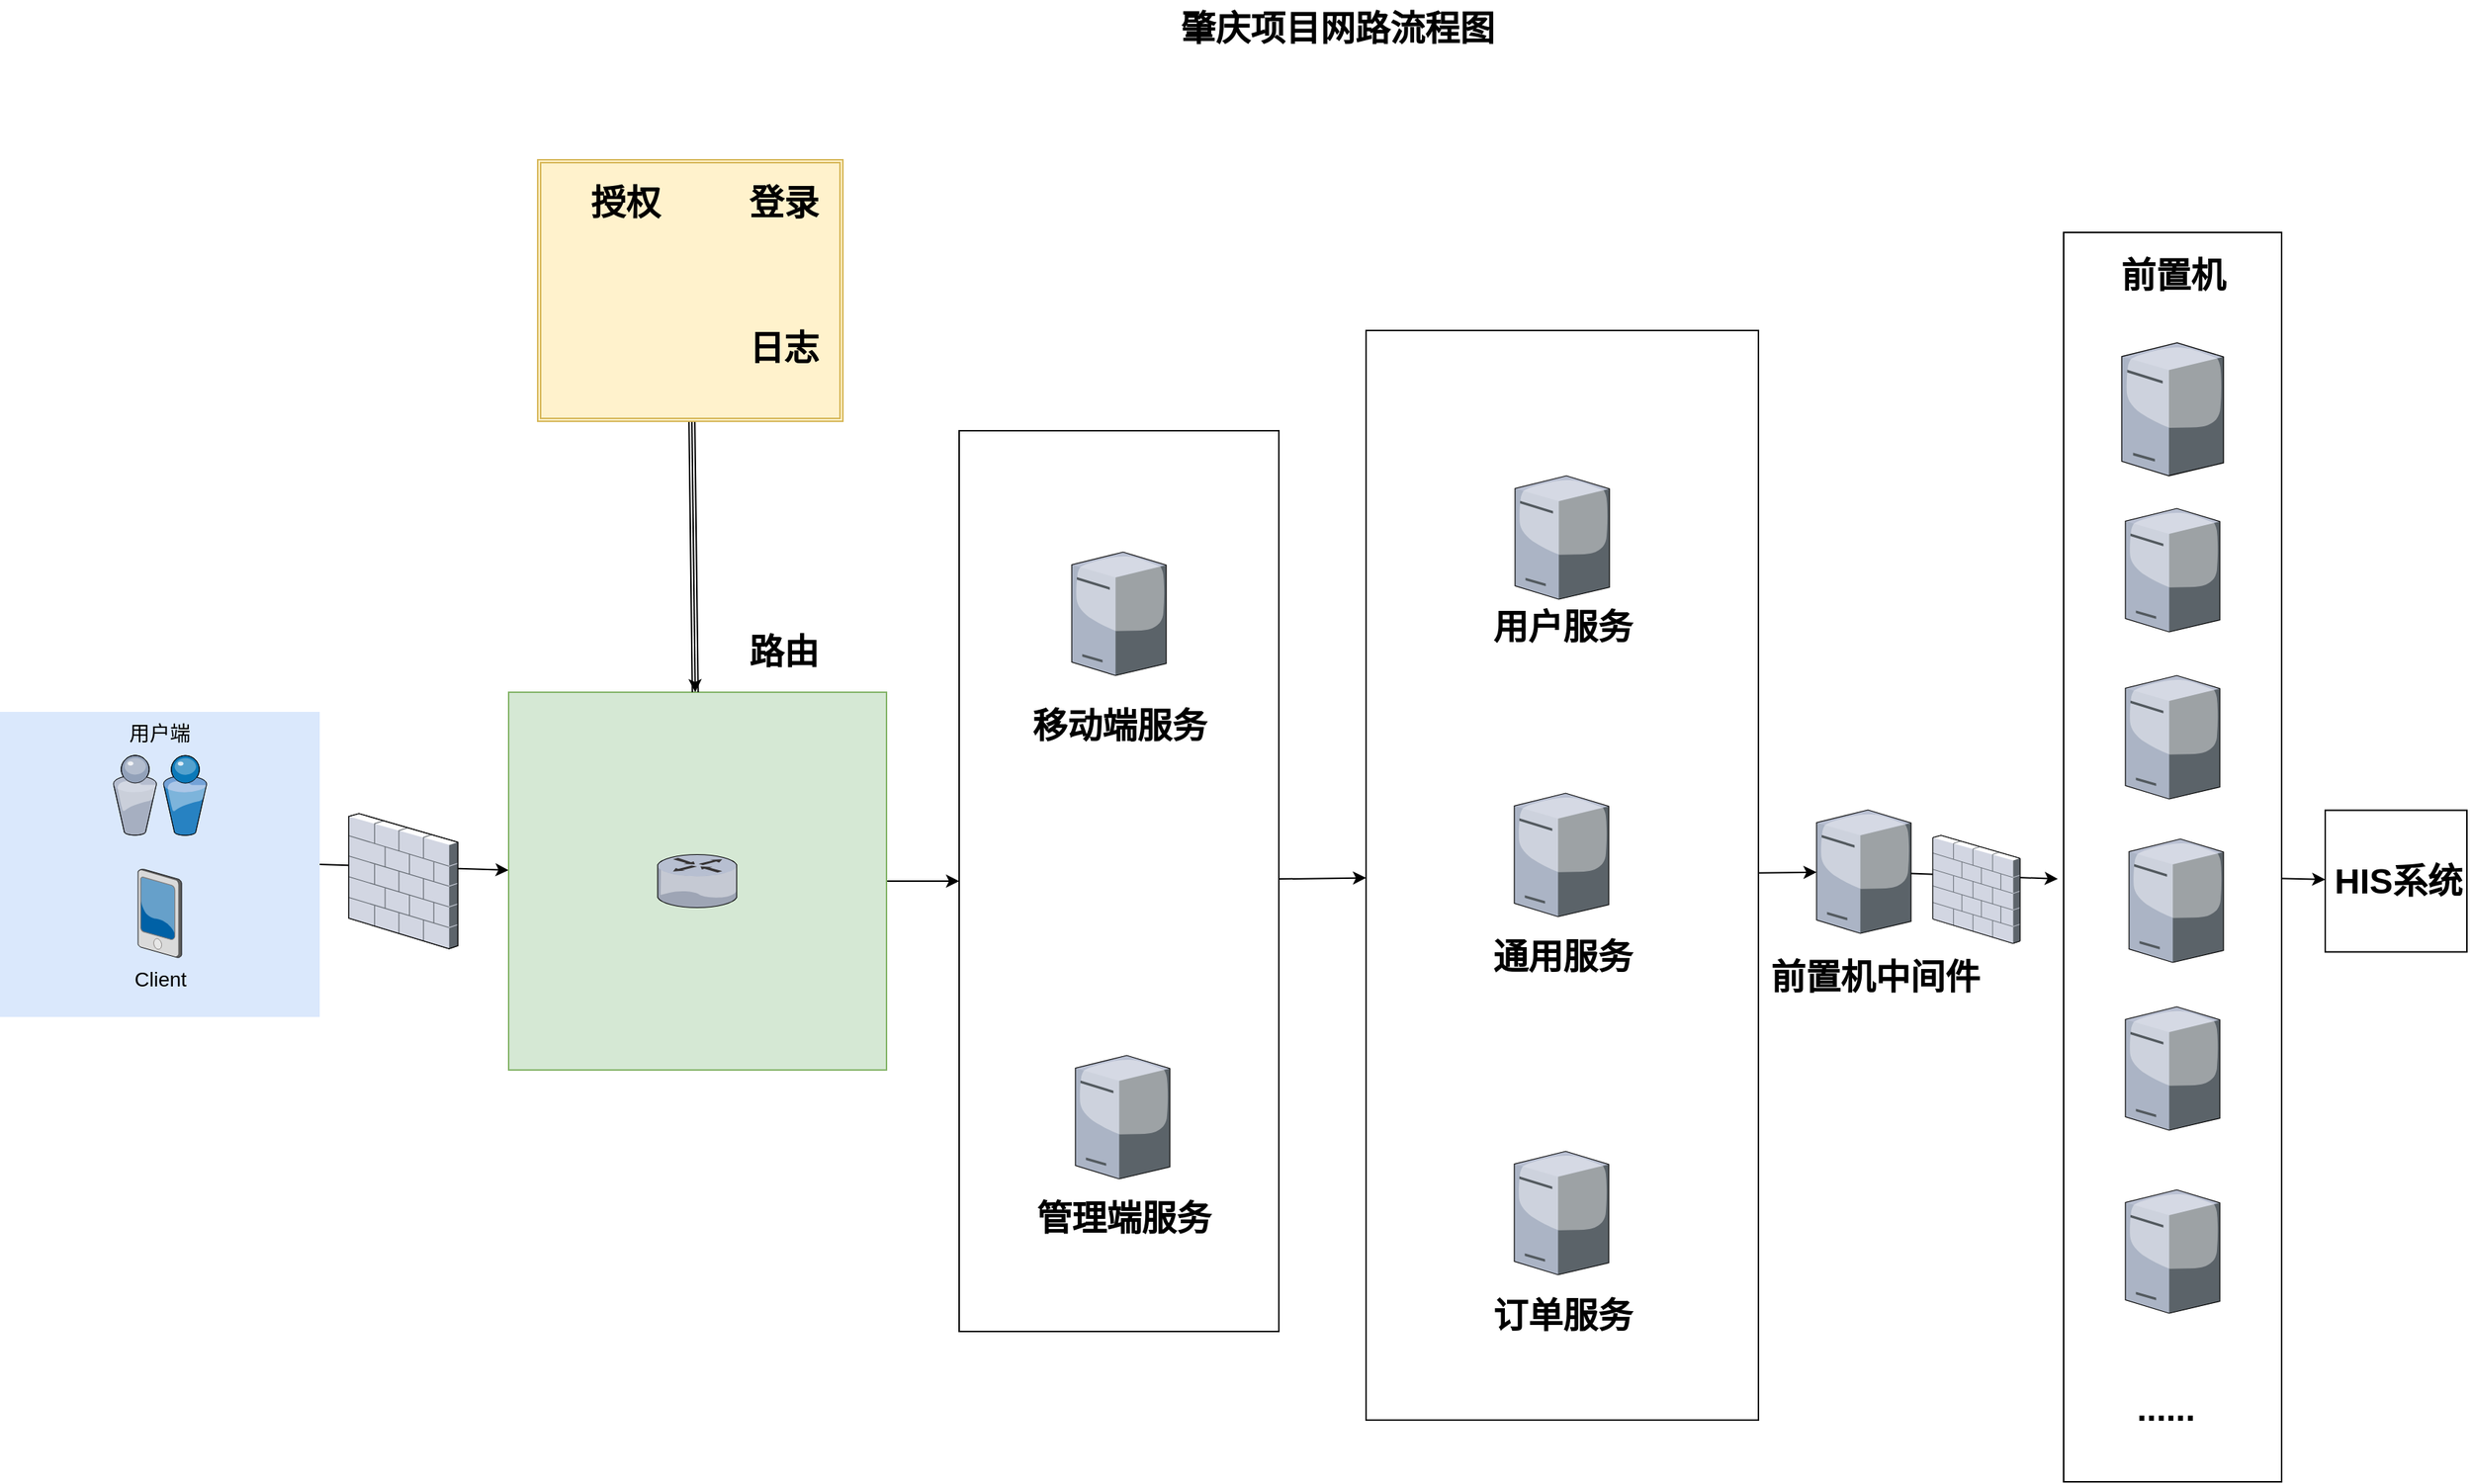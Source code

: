 <mxfile version="13.8.0" type="github">
  <diagram name="Page-1" id="e3a06f82-3646-2815-327d-82caf3d4e204">
    <mxGraphModel dx="2031" dy="1134" grid="1" gridSize="10" guides="1" tooltips="1" connect="1" arrows="1" fold="1" page="1" pageScale="1.5" pageWidth="1169" pageHeight="826" background="none" math="0" shadow="0">
      <root>
        <mxCell id="0" style=";html=1;" />
        <mxCell id="1" style=";html=1;" parent="0" />
        <mxCell id="p6bUg2uWIaqTIdtSCgMk-10" style="edgeStyle=none;rounded=0;orthogonalLoop=1;jettySize=auto;html=1;exitX=1;exitY=0.5;exitDx=0;exitDy=0;entryX=0;entryY=0.471;entryDx=0;entryDy=0;entryPerimeter=0;" edge="1" parent="1" source="6a7d8f32e03d9370-58" target="p6bUg2uWIaqTIdtSCgMk-4">
          <mxGeometry relative="1" as="geometry" />
        </mxCell>
        <mxCell id="6a7d8f32e03d9370-58" value="用户端" style="whiteSpace=wrap;html=1;fillColor=#dae8fc;fontSize=14;strokeColor=none;verticalAlign=top;" parent="1" vertex="1">
          <mxGeometry x="10" y="520" width="220" height="210" as="geometry" />
        </mxCell>
        <mxCell id="6a7d8f32e03d9370-6" value="Client" style="verticalLabelPosition=bottom;aspect=fixed;html=1;verticalAlign=top;strokeColor=none;shape=mxgraph.citrix.pda;fillColor=#66B2FF;gradientColor=#0066CC;fontSize=14;" parent="1" vertex="1">
          <mxGeometry x="105.0" y="628.25" width="30" height="61" as="geometry" />
        </mxCell>
        <mxCell id="6a7d8f32e03d9370-62" value="肇庆项目网路流程图" style="text;strokeColor=none;fillColor=none;html=1;fontSize=24;fontStyle=1;verticalAlign=middle;align=center;" parent="1" vertex="1">
          <mxGeometry x="499" y="30" width="861" height="40" as="geometry" />
        </mxCell>
        <mxCell id="p6bUg2uWIaqTIdtSCgMk-41" value="" style="edgeStyle=none;rounded=0;orthogonalLoop=1;jettySize=auto;html=1;strokeColor=#000000;fontSize=24;" edge="1" parent="1" source="p6bUg2uWIaqTIdtSCgMk-4" target="p6bUg2uWIaqTIdtSCgMk-27">
          <mxGeometry relative="1" as="geometry" />
        </mxCell>
        <mxCell id="p6bUg2uWIaqTIdtSCgMk-4" value="" style="whiteSpace=wrap;html=1;aspect=fixed;fillColor=#d5e8d4;strokeColor=#82b366;" vertex="1" parent="1">
          <mxGeometry x="360" y="506.5" width="260" height="260" as="geometry" />
        </mxCell>
        <mxCell id="p6bUg2uWIaqTIdtSCgMk-5" value="" style="verticalLabelPosition=bottom;aspect=fixed;html=1;verticalAlign=top;strokeColor=none;align=center;outlineConnect=0;shape=mxgraph.citrix.users;" vertex="1" parent="1">
          <mxGeometry x="87.75" y="550" width="64.5" height="55" as="geometry" />
        </mxCell>
        <mxCell id="p6bUg2uWIaqTIdtSCgMk-6" value="" style="verticalLabelPosition=bottom;aspect=fixed;html=1;verticalAlign=top;strokeColor=none;align=center;outlineConnect=0;shape=mxgraph.citrix.router;" vertex="1" parent="1">
          <mxGeometry x="462.5" y="618.25" width="55" height="36.5" as="geometry" />
        </mxCell>
        <mxCell id="p6bUg2uWIaqTIdtSCgMk-14" value="" style="rounded=0;orthogonalLoop=1;jettySize=auto;html=1;" edge="1" parent="1" source="p6bUg2uWIaqTIdtSCgMk-8" target="p6bUg2uWIaqTIdtSCgMk-4">
          <mxGeometry relative="1" as="geometry" />
        </mxCell>
        <mxCell id="p6bUg2uWIaqTIdtSCgMk-15" value="" style="edgeStyle=none;rounded=0;orthogonalLoop=1;jettySize=auto;html=1;shape=link;" edge="1" parent="1" source="p6bUg2uWIaqTIdtSCgMk-8" target="p6bUg2uWIaqTIdtSCgMk-4">
          <mxGeometry relative="1" as="geometry" />
        </mxCell>
        <mxCell id="p6bUg2uWIaqTIdtSCgMk-8" value="" style="shape=ext;double=1;rounded=0;whiteSpace=wrap;html=1;fillColor=#fff2cc;strokeColor=#d6b656;" vertex="1" parent="1">
          <mxGeometry x="380" y="140" width="210" height="180" as="geometry" />
        </mxCell>
        <mxCell id="p6bUg2uWIaqTIdtSCgMk-17" value="授权" style="text;strokeColor=none;fillColor=none;html=1;fontSize=24;fontStyle=1;verticalAlign=middle;align=center;" vertex="1" parent="1">
          <mxGeometry x="390" y="150" width="100" height="40" as="geometry" />
        </mxCell>
        <mxCell id="p6bUg2uWIaqTIdtSCgMk-19" value="日志" style="text;strokeColor=none;fillColor=none;html=1;fontSize=24;fontStyle=1;verticalAlign=middle;align=center;" vertex="1" parent="1">
          <mxGeometry x="499" y="250" width="100" height="40" as="geometry" />
        </mxCell>
        <mxCell id="p6bUg2uWIaqTIdtSCgMk-20" value="登录" style="text;strokeColor=none;fillColor=none;html=1;fontSize=24;fontStyle=1;verticalAlign=middle;align=center;" vertex="1" parent="1">
          <mxGeometry x="499" y="150" width="100" height="40" as="geometry" />
        </mxCell>
        <mxCell id="p6bUg2uWIaqTIdtSCgMk-21" value="路由" style="text;strokeColor=none;fillColor=none;html=1;fontSize=24;fontStyle=1;verticalAlign=middle;align=center;" vertex="1" parent="1">
          <mxGeometry x="499" y="450" width="100" height="58" as="geometry" />
        </mxCell>
        <mxCell id="p6bUg2uWIaqTIdtSCgMk-23" value="" style="verticalLabelPosition=bottom;aspect=fixed;html=1;verticalAlign=top;strokeColor=none;align=center;outlineConnect=0;shape=mxgraph.citrix.firewall;fontSize=24;" vertex="1" parent="1">
          <mxGeometry x="250" y="590" width="75" height="93" as="geometry" />
        </mxCell>
        <mxCell id="p6bUg2uWIaqTIdtSCgMk-40" value="" style="edgeStyle=none;rounded=0;orthogonalLoop=1;jettySize=auto;html=1;strokeColor=#000000;fontSize=24;" edge="1" parent="1" source="p6bUg2uWIaqTIdtSCgMk-27" target="p6bUg2uWIaqTIdtSCgMk-36">
          <mxGeometry relative="1" as="geometry" />
        </mxCell>
        <mxCell id="p6bUg2uWIaqTIdtSCgMk-27" value="" style="rounded=0;whiteSpace=wrap;html=1;fontSize=24;" vertex="1" parent="1">
          <mxGeometry x="670" y="326.5" width="220" height="620" as="geometry" />
        </mxCell>
        <mxCell id="p6bUg2uWIaqTIdtSCgMk-28" value="" style="verticalLabelPosition=bottom;aspect=fixed;html=1;verticalAlign=top;strokeColor=none;align=center;outlineConnect=0;shape=mxgraph.citrix.license_server;fontSize=24;" vertex="1" parent="1">
          <mxGeometry x="747.5" y="410" width="65" height="85" as="geometry" />
        </mxCell>
        <mxCell id="p6bUg2uWIaqTIdtSCgMk-29" value="" style="verticalLabelPosition=bottom;aspect=fixed;html=1;verticalAlign=top;strokeColor=none;align=center;outlineConnect=0;shape=mxgraph.citrix.license_server;fontSize=24;" vertex="1" parent="1">
          <mxGeometry x="750" y="756.5" width="65" height="85" as="geometry" />
        </mxCell>
        <mxCell id="p6bUg2uWIaqTIdtSCgMk-32" value="移动端服务" style="text;strokeColor=none;fillColor=none;html=1;fontSize=24;fontStyle=1;verticalAlign=middle;align=center;" vertex="1" parent="1">
          <mxGeometry x="730" y="510" width="100" height="40" as="geometry" />
        </mxCell>
        <mxCell id="p6bUg2uWIaqTIdtSCgMk-33" value="管理端服务" style="text;strokeColor=none;fillColor=none;html=1;fontSize=24;fontStyle=1;verticalAlign=middle;align=center;" vertex="1" parent="1">
          <mxGeometry x="732.5" y="849" width="100" height="40" as="geometry" />
        </mxCell>
        <mxCell id="p6bUg2uWIaqTIdtSCgMk-35" style="edgeStyle=none;shape=link;rounded=0;orthogonalLoop=1;jettySize=auto;html=1;exitX=1;exitY=1;exitDx=0;exitDy=0;strokeColor=#000000;fontSize=24;" edge="1" parent="1">
          <mxGeometry relative="1" as="geometry">
            <mxPoint x="1170" y="517.5" as="sourcePoint" />
            <mxPoint x="1170" y="517.5" as="targetPoint" />
          </mxGeometry>
        </mxCell>
        <mxCell id="p6bUg2uWIaqTIdtSCgMk-43" value="" style="edgeStyle=none;rounded=0;orthogonalLoop=1;jettySize=auto;html=1;strokeColor=#000000;fontSize=24;" edge="1" parent="1" source="p6bUg2uWIaqTIdtSCgMk-36" target="p6bUg2uWIaqTIdtSCgMk-42">
          <mxGeometry relative="1" as="geometry" />
        </mxCell>
        <mxCell id="p6bUg2uWIaqTIdtSCgMk-36" value="" style="rounded=0;whiteSpace=wrap;html=1;fontSize=24;" vertex="1" parent="1">
          <mxGeometry x="950" y="257.5" width="270" height="750" as="geometry" />
        </mxCell>
        <mxCell id="p6bUg2uWIaqTIdtSCgMk-37" value="" style="verticalLabelPosition=bottom;aspect=fixed;html=1;verticalAlign=top;strokeColor=none;align=center;outlineConnect=0;shape=mxgraph.citrix.license_server;fontSize=24;" vertex="1" parent="1">
          <mxGeometry x="1052.5" y="357.5" width="65" height="85" as="geometry" />
        </mxCell>
        <mxCell id="p6bUg2uWIaqTIdtSCgMk-38" value="" style="verticalLabelPosition=bottom;aspect=fixed;html=1;verticalAlign=top;strokeColor=none;align=center;outlineConnect=0;shape=mxgraph.citrix.license_server;fontSize=24;" vertex="1" parent="1">
          <mxGeometry x="1052" y="576" width="65" height="85" as="geometry" />
        </mxCell>
        <mxCell id="p6bUg2uWIaqTIdtSCgMk-39" value="" style="verticalLabelPosition=bottom;aspect=fixed;html=1;verticalAlign=top;strokeColor=none;align=center;outlineConnect=0;shape=mxgraph.citrix.license_server;fontSize=24;" vertex="1" parent="1">
          <mxGeometry x="1052" y="822.5" width="65" height="85" as="geometry" />
        </mxCell>
        <mxCell id="p6bUg2uWIaqTIdtSCgMk-62" value="" style="edgeStyle=none;rounded=0;orthogonalLoop=1;jettySize=auto;html=1;strokeColor=#000000;fontSize=24;" edge="1" parent="1" source="p6bUg2uWIaqTIdtSCgMk-42">
          <mxGeometry relative="1" as="geometry">
            <mxPoint x="1426" y="635" as="targetPoint" />
          </mxGeometry>
        </mxCell>
        <mxCell id="p6bUg2uWIaqTIdtSCgMk-42" value="" style="verticalLabelPosition=bottom;aspect=fixed;html=1;verticalAlign=top;strokeColor=none;align=center;outlineConnect=0;shape=mxgraph.citrix.license_server;fontSize=24;" vertex="1" parent="1">
          <mxGeometry x="1260" y="587.5" width="65" height="85" as="geometry" />
        </mxCell>
        <mxCell id="p6bUg2uWIaqTIdtSCgMk-44" value="" style="verticalLabelPosition=bottom;aspect=fixed;html=1;verticalAlign=top;strokeColor=none;align=center;outlineConnect=0;shape=mxgraph.citrix.firewall;fontSize=24;" vertex="1" parent="1">
          <mxGeometry x="1340" y="605" width="60" height="74.41" as="geometry" />
        </mxCell>
        <mxCell id="p6bUg2uWIaqTIdtSCgMk-50" value="" style="edgeStyle=none;rounded=0;orthogonalLoop=1;jettySize=auto;html=1;strokeColor=#000000;fontSize=24;" edge="1" parent="1" target="p6bUg2uWIaqTIdtSCgMk-46">
          <mxGeometry relative="1" as="geometry">
            <mxPoint x="1515" y="633.238" as="sourcePoint" />
          </mxGeometry>
        </mxCell>
        <mxCell id="p6bUg2uWIaqTIdtSCgMk-46" value="" style="whiteSpace=wrap;html=1;aspect=fixed;fontSize=24;" vertex="1" parent="1">
          <mxGeometry x="1610" y="587.75" width="97.5" height="97.5" as="geometry" />
        </mxCell>
        <mxCell id="p6bUg2uWIaqTIdtSCgMk-51" value="HIS系统" style="text;strokeColor=none;fillColor=none;html=1;fontSize=24;fontStyle=1;verticalAlign=middle;align=center;" vertex="1" parent="1">
          <mxGeometry x="1610" y="616.5" width="100" height="40" as="geometry" />
        </mxCell>
        <mxCell id="p6bUg2uWIaqTIdtSCgMk-53" value="用户服务" style="text;strokeColor=none;fillColor=none;html=1;fontSize=24;fontStyle=1;verticalAlign=middle;align=center;" vertex="1" parent="1">
          <mxGeometry x="1034.5" y="441.5" width="100" height="40" as="geometry" />
        </mxCell>
        <mxCell id="p6bUg2uWIaqTIdtSCgMk-54" value="通用服务" style="text;strokeColor=none;fillColor=none;html=1;fontSize=24;fontStyle=1;verticalAlign=middle;align=center;" vertex="1" parent="1">
          <mxGeometry x="1034.5" y="668.5" width="100" height="40" as="geometry" />
        </mxCell>
        <mxCell id="p6bUg2uWIaqTIdtSCgMk-55" value="订单服务" style="text;strokeColor=none;fillColor=none;html=1;fontSize=24;fontStyle=1;verticalAlign=middle;align=center;" vertex="1" parent="1">
          <mxGeometry x="1035" y="916" width="100" height="40" as="geometry" />
        </mxCell>
        <mxCell id="p6bUg2uWIaqTIdtSCgMk-56" value="前置机中间件" style="text;strokeColor=none;fillColor=none;html=1;fontSize=24;fontStyle=1;verticalAlign=middle;align=center;" vertex="1" parent="1">
          <mxGeometry x="1250" y="683" width="100" height="40" as="geometry" />
        </mxCell>
        <mxCell id="p6bUg2uWIaqTIdtSCgMk-57" style="edgeStyle=none;rounded=0;orthogonalLoop=1;jettySize=auto;html=1;exitX=0.5;exitY=1;exitDx=0;exitDy=0;strokeColor=#000000;fontSize=24;" edge="1" parent="1" source="p6bUg2uWIaqTIdtSCgMk-32" target="p6bUg2uWIaqTIdtSCgMk-32">
          <mxGeometry relative="1" as="geometry" />
        </mxCell>
        <mxCell id="p6bUg2uWIaqTIdtSCgMk-61" value="" style="rounded=0;whiteSpace=wrap;html=1;fontSize=24;" vertex="1" parent="1">
          <mxGeometry x="1430" y="190" width="150" height="860" as="geometry" />
        </mxCell>
        <mxCell id="p6bUg2uWIaqTIdtSCgMk-63" value="" style="verticalLabelPosition=bottom;aspect=fixed;html=1;verticalAlign=top;strokeColor=none;align=center;outlineConnect=0;shape=mxgraph.citrix.license_server;fontSize=24;" vertex="1" parent="1">
          <mxGeometry x="1470" y="265.96" width="70" height="91.54" as="geometry" />
        </mxCell>
        <mxCell id="p6bUg2uWIaqTIdtSCgMk-64" value="" style="verticalLabelPosition=bottom;aspect=fixed;html=1;verticalAlign=top;strokeColor=none;align=center;outlineConnect=0;shape=mxgraph.citrix.license_server;fontSize=24;" vertex="1" parent="1">
          <mxGeometry x="1472.5" y="380" width="65" height="85" as="geometry" />
        </mxCell>
        <mxCell id="p6bUg2uWIaqTIdtSCgMk-65" value="前置机" style="text;strokeColor=none;fillColor=none;html=1;fontSize=24;fontStyle=1;verticalAlign=middle;align=center;" vertex="1" parent="1">
          <mxGeometry x="1455" y="200" width="100" height="40" as="geometry" />
        </mxCell>
        <mxCell id="p6bUg2uWIaqTIdtSCgMk-66" value="" style="verticalLabelPosition=bottom;aspect=fixed;html=1;verticalAlign=top;strokeColor=none;align=center;outlineConnect=0;shape=mxgraph.citrix.license_server;fontSize=24;" vertex="1" parent="1">
          <mxGeometry x="1472.5" y="495" width="65" height="85" as="geometry" />
        </mxCell>
        <mxCell id="p6bUg2uWIaqTIdtSCgMk-67" value="" style="verticalLabelPosition=bottom;aspect=fixed;html=1;verticalAlign=top;strokeColor=none;align=center;outlineConnect=0;shape=mxgraph.citrix.license_server;fontSize=24;" vertex="1" parent="1">
          <mxGeometry x="1475" y="607.5" width="65" height="85" as="geometry" />
        </mxCell>
        <mxCell id="p6bUg2uWIaqTIdtSCgMk-68" value="" style="verticalLabelPosition=bottom;aspect=fixed;html=1;verticalAlign=top;strokeColor=none;align=center;outlineConnect=0;shape=mxgraph.citrix.license_server;fontSize=24;" vertex="1" parent="1">
          <mxGeometry x="1472.5" y="723" width="65" height="85" as="geometry" />
        </mxCell>
        <mxCell id="p6bUg2uWIaqTIdtSCgMk-69" value="" style="verticalLabelPosition=bottom;aspect=fixed;html=1;verticalAlign=top;strokeColor=none;align=center;outlineConnect=0;shape=mxgraph.citrix.license_server;fontSize=24;" vertex="1" parent="1">
          <mxGeometry x="1472.5" y="849" width="65" height="85" as="geometry" />
        </mxCell>
        <mxCell id="p6bUg2uWIaqTIdtSCgMk-70" value="......" style="text;strokeColor=none;fillColor=none;html=1;fontSize=24;fontStyle=1;verticalAlign=middle;align=center;" vertex="1" parent="1">
          <mxGeometry x="1450" y="980" width="100" height="40" as="geometry" />
        </mxCell>
      </root>
    </mxGraphModel>
  </diagram>
</mxfile>
